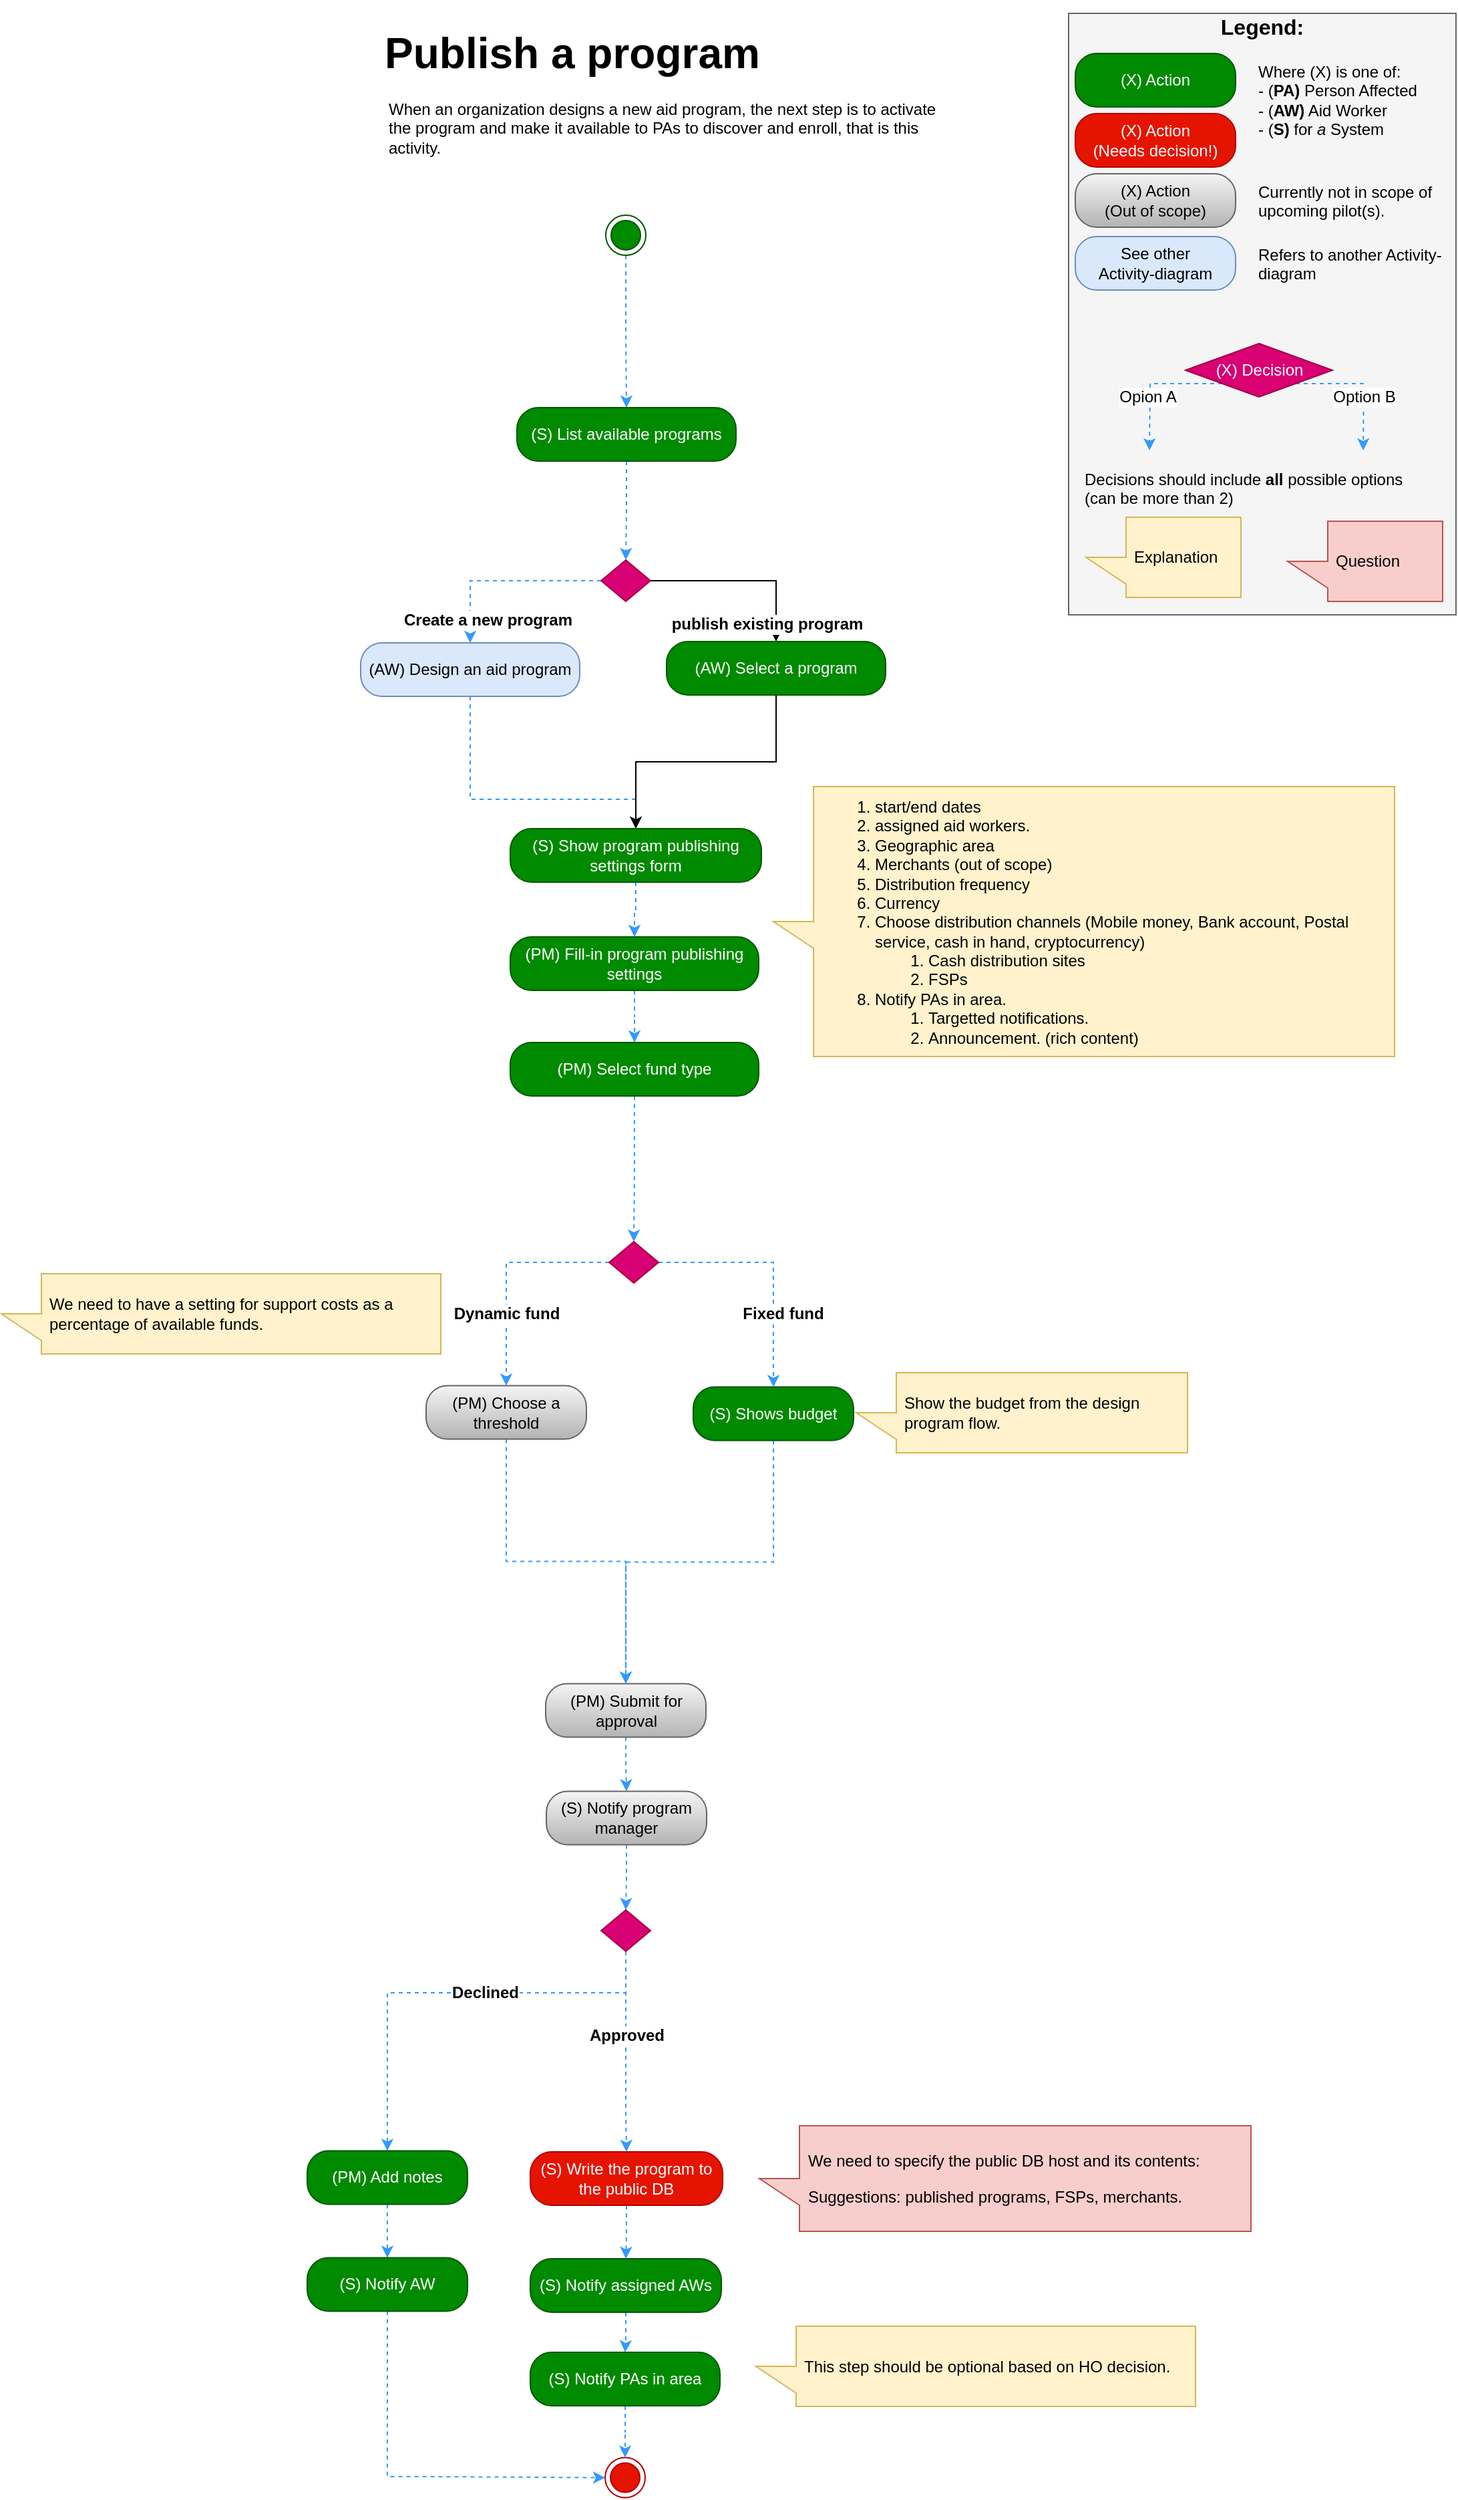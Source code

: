 <mxfile version="11.0.7" type="github"><diagram id="uyd7z65uwDIBuKVMTp-y" name="Page-1"><mxGraphModel dx="1331" dy="279" grid="0" gridSize="10" guides="1" tooltips="1" connect="1" arrows="1" fold="1" page="1" pageScale="1" pageWidth="827" pageHeight="1169" math="0" shadow="0"><root><mxCell id="0"/><mxCell id="1" parent="0"/><mxCell id="Uqft2787y8xsAJ90PHeu-41" style="edgeStyle=orthogonalEdgeStyle;rounded=0;orthogonalLoop=1;jettySize=auto;html=1;entryX=0.5;entryY=0;entryDx=0;entryDy=0;dashed=1;strokeColor=#3399FF;fontColor=#000000;" parent="1" source="oU4Lt3CGuPSWamgN9LYf-1" target="KecbVdrOQGVTAzfSpqfk-7" edge="1"><mxGeometry relative="1" as="geometry"><mxPoint x="199" y="321" as="targetPoint"/></mxGeometry></mxCell><mxCell id="oU4Lt3CGuPSWamgN9LYf-1" value="" style="ellipse;html=1;shape=endState;fillColor=#008a00;strokeColor=#005700;fontColor=#ffffff;" parent="1" vertex="1"><mxGeometry x="183.5" y="161" width="30" height="30" as="geometry"/></mxCell><mxCell id="KecbVdrOQGVTAzfSpqfk-5" style="edgeStyle=orthogonalEdgeStyle;rounded=0;orthogonalLoop=1;jettySize=auto;html=1;entryX=0.5;entryY=0;entryDx=0;entryDy=0;dashed=1;fontColor=#ffffff;strokeColor=#3399FF;exitX=0.5;exitY=1;exitDx=0;exitDy=0;" parent="1" source="KecbVdrOQGVTAzfSpqfk-7" target="KecbVdrOQGVTAzfSpqfk-3" edge="1"><mxGeometry relative="1" as="geometry"><mxPoint x="204" y="361" as="sourcePoint"/></mxGeometry></mxCell><mxCell id="r_gWgSIU1no9RMqBCy4V-21" value="" style="edgeStyle=orthogonalEdgeStyle;rounded=0;orthogonalLoop=1;jettySize=auto;html=1;dashed=1;fontColor=#ffffff;strokeColor=#3399FF;" parent="1" source="oU4Lt3CGuPSWamgN9LYf-9" target="oU4Lt3CGuPSWamgN9LYf-11" edge="1"><mxGeometry relative="1" as="geometry"/></mxCell><mxCell id="oU4Lt3CGuPSWamgN9LYf-9" value="(S) Show program publishing settings form" style="rounded=1;whiteSpace=wrap;html=1;arcSize=40;fillColor=#008a00;strokeColor=#005700;fontColor=#ffffff;" parent="1" vertex="1"><mxGeometry x="112" y="620" width="188" height="40" as="geometry"/></mxCell><mxCell id="Uqft2787y8xsAJ90PHeu-7" value="" style="edgeStyle=orthogonalEdgeStyle;rounded=0;orthogonalLoop=1;jettySize=auto;html=1;dashed=1;fontColor=#ffffff;strokeColor=#3399FF;" parent="1" source="oU4Lt3CGuPSWamgN9LYf-11" target="Uqft2787y8xsAJ90PHeu-6" edge="1"><mxGeometry relative="1" as="geometry"/></mxCell><mxCell id="oU4Lt3CGuPSWamgN9LYf-11" value="(PM) Fill-in program publishing settings" style="rounded=1;whiteSpace=wrap;html=1;arcSize=40;fillColor=#008a00;strokeColor=#005700;fontColor=#ffffff;" parent="1" vertex="1"><mxGeometry x="112" y="701" width="186" height="40" as="geometry"/></mxCell><mxCell id="Uqft2787y8xsAJ90PHeu-13" style="edgeStyle=orthogonalEdgeStyle;rounded=0;orthogonalLoop=1;jettySize=auto;html=1;entryX=0.5;entryY=0;entryDx=0;entryDy=0;dashed=1;fontColor=#ffffff;strokeColor=#3399FF;" parent="1" source="Uqft2787y8xsAJ90PHeu-6" target="Uqft2787y8xsAJ90PHeu-11" edge="1"><mxGeometry relative="1" as="geometry"/></mxCell><mxCell id="Uqft2787y8xsAJ90PHeu-6" value="(PM) Select fund type" style="rounded=1;whiteSpace=wrap;html=1;arcSize=40;fillColor=#008a00;strokeColor=#005700;fontColor=#ffffff;" parent="1" vertex="1"><mxGeometry x="112" y="780" width="186" height="40" as="geometry"/></mxCell><mxCell id="w7J7dcjzom3_pEP8LGcQ-10" value="" style="edgeStyle=orthogonalEdgeStyle;rounded=0;orthogonalLoop=1;jettySize=auto;html=1;dashed=1;strokeColor=#3399FF;fontColor=#ffffff;" parent="1" edge="1"><mxGeometry relative="1" as="geometry"><mxPoint x="247.667" y="1722" as="sourcePoint"/></mxGeometry></mxCell><mxCell id="w7J7dcjzom3_pEP8LGcQ-12" value="" style="edgeStyle=orthogonalEdgeStyle;rounded=0;orthogonalLoop=1;jettySize=auto;html=1;dashed=1;strokeColor=#3399FF;fontColor=#ffffff;" parent="1" edge="1"><mxGeometry relative="1" as="geometry"><mxPoint x="197.667" y="1842" as="sourcePoint"/></mxGeometry></mxCell><mxCell id="w7J7dcjzom3_pEP8LGcQ-14" value="" style="edgeStyle=orthogonalEdgeStyle;rounded=0;orthogonalLoop=1;jettySize=auto;html=1;dashed=1;strokeColor=#3399FF;fontColor=#ffffff;" parent="1" edge="1"><mxGeometry relative="1" as="geometry"><mxPoint x="247.667" y="1922" as="sourcePoint"/></mxGeometry></mxCell><mxCell id="w7J7dcjzom3_pEP8LGcQ-18" value="" style="edgeStyle=orthogonalEdgeStyle;rounded=0;orthogonalLoop=1;jettySize=auto;html=1;dashed=1;strokeColor=#3399FF;fontColor=#ffffff;" parent="1" edge="1"><mxGeometry relative="1" as="geometry"><mxPoint x="247.667" y="1992" as="sourcePoint"/></mxGeometry></mxCell><mxCell id="w7J7dcjzom3_pEP8LGcQ-20" value="" style="edgeStyle=orthogonalEdgeStyle;rounded=0;orthogonalLoop=1;jettySize=auto;html=1;dashed=1;strokeColor=#3399FF;fontColor=#ffffff;" parent="1" edge="1"><mxGeometry relative="1" as="geometry"><mxPoint x="198" y="2112" as="sourcePoint"/></mxGeometry></mxCell><mxCell id="Q3AtUHi8kb276JzZ1yQo-1" value="" style="rounded=0;whiteSpace=wrap;html=1;fontSize=16;align=left;fillColor=#f5f5f5;strokeColor=#666666;fontColor=#333333;" parent="1" vertex="1"><mxGeometry x="530" y="10" width="290" height="450" as="geometry"/></mxCell><mxCell id="Q3AtUHi8kb276JzZ1yQo-6" value="See other&lt;br&gt;Activity-diagram" style="rounded=1;whiteSpace=wrap;html=1;arcSize=40;fillColor=#dae8fc;strokeColor=#6c8ebf;" parent="1" vertex="1"><mxGeometry x="535" y="177" width="120" height="40" as="geometry"/></mxCell><mxCell id="Q3AtUHi8kb276JzZ1yQo-8" value="(X) Action&lt;br&gt;" style="rounded=1;whiteSpace=wrap;html=1;arcSize=40;fillColor=#008a00;strokeColor=#005700;fontColor=#ffffff;" parent="1" vertex="1"><mxGeometry x="535" y="40" width="120" height="40" as="geometry"/></mxCell><mxCell id="Q3AtUHi8kb276JzZ1yQo-9" value="" style="edgeStyle=orthogonalEdgeStyle;rounded=0;orthogonalLoop=1;jettySize=auto;html=1;dashed=1;strokeColor=#3399FF;exitX=0;exitY=1;exitDx=0;exitDy=0;" parent="1" source="Q3AtUHi8kb276JzZ1yQo-13" edge="1"><mxGeometry relative="1" as="geometry"><mxPoint x="590.5" y="337" as="targetPoint"/></mxGeometry></mxCell><mxCell id="Q3AtUHi8kb276JzZ1yQo-10" value="Opion A" style="text;html=1;resizable=0;points=[];align=center;verticalAlign=middle;labelBackgroundColor=#ffffff;" parent="Q3AtUHi8kb276JzZ1yQo-9" vertex="1" connectable="0"><mxGeometry x="-0.263" y="1" relative="1" as="geometry"><mxPoint x="-18" y="9" as="offset"/></mxGeometry></mxCell><mxCell id="Q3AtUHi8kb276JzZ1yQo-11" style="edgeStyle=orthogonalEdgeStyle;rounded=0;orthogonalLoop=1;jettySize=auto;html=1;exitX=1;exitY=1;exitDx=0;exitDy=0;dashed=1;strokeColor=#3399FF;" parent="1" source="Q3AtUHi8kb276JzZ1yQo-13" edge="1"><mxGeometry relative="1" as="geometry"><mxPoint x="750.5" y="337" as="targetPoint"/></mxGeometry></mxCell><mxCell id="Q3AtUHi8kb276JzZ1yQo-12" value="Option B" style="text;html=1;resizable=0;points=[];align=center;verticalAlign=middle;labelBackgroundColor=#ffffff;" parent="Q3AtUHi8kb276JzZ1yQo-11" vertex="1" connectable="0"><mxGeometry x="0.2" y="-1" relative="1" as="geometry"><mxPoint x="1" as="offset"/></mxGeometry></mxCell><mxCell id="Q3AtUHi8kb276JzZ1yQo-13" value="&lt;span&gt;(X) Decision&lt;br&gt;&lt;/span&gt;" style="rhombus;whiteSpace=wrap;html=1;fillColor=#d80073;strokeColor=#A50040;fontColor=#ffffff;" parent="1" vertex="1"><mxGeometry x="617.5" y="257" width="110" height="40" as="geometry"/></mxCell><mxCell id="Q3AtUHi8kb276JzZ1yQo-29" value="(X) Action&lt;br&gt;(Needs decision!)&lt;br&gt;" style="rounded=1;whiteSpace=wrap;html=1;arcSize=40;fillColor=#e51400;strokeColor=#B20000;fontColor=#ffffff;" parent="1" vertex="1"><mxGeometry x="535" y="85" width="120" height="40" as="geometry"/></mxCell><mxCell id="Q3AtUHi8kb276JzZ1yQo-30" value="&lt;div style=&quot;text-align: left ; font-size: 32px&quot;&gt;Publish a program&lt;/div&gt;" style="text;html=1;strokeColor=none;fillColor=none;align=left;verticalAlign=middle;whiteSpace=wrap;rounded=0;fontStyle=1;fontSize=32;spacingLeft=16;" parent="1" vertex="1"><mxGeometry width="518" height="80" as="geometry"/></mxCell><mxCell id="Q3AtUHi8kb276JzZ1yQo-31" value="&lt;font style=&quot;font-size: 16px;&quot;&gt;Legend:&lt;/font&gt;" style="text;html=1;strokeColor=none;fillColor=none;align=center;verticalAlign=middle;whiteSpace=wrap;rounded=0;fontSize=16;fontStyle=1" parent="1" vertex="1"><mxGeometry x="655" y="10" width="40" height="20" as="geometry"/></mxCell><mxCell id="Q3AtUHi8kb276JzZ1yQo-32" value="Where (X) is one of:&lt;br&gt;- (&lt;b&gt;PA)&lt;/b&gt; Person Affected&lt;br&gt;- (&lt;b&gt;AW)&lt;/b&gt; Aid Worker&lt;br&gt;- (&lt;b&gt;S)&lt;/b&gt; for &lt;i&gt;a&lt;/i&gt; System&lt;br&gt;" style="text;html=1;strokeColor=none;fillColor=none;align=left;verticalAlign=top;whiteSpace=wrap;rounded=0;fontSize=12;" parent="1" vertex="1"><mxGeometry x="670" y="40" width="140" height="70" as="geometry"/></mxCell><mxCell id="Q3AtUHi8kb276JzZ1yQo-33" value="Refers to another Activity-diagram&lt;br&gt;" style="text;html=1;strokeColor=none;fillColor=none;align=left;verticalAlign=top;whiteSpace=wrap;rounded=0;fontSize=12;" parent="1" vertex="1"><mxGeometry x="670" y="177" width="140" height="38" as="geometry"/></mxCell><mxCell id="Q3AtUHi8kb276JzZ1yQo-34" value="Decisions should include &lt;b&gt;all&lt;/b&gt; possible options (can be more than 2)&lt;br&gt;" style="text;html=1;strokeColor=none;fillColor=none;align=left;verticalAlign=top;whiteSpace=wrap;rounded=0;fontSize=12;" parent="1" vertex="1"><mxGeometry x="540" y="345" width="250" height="38" as="geometry"/></mxCell><mxCell id="Q3AtUHi8kb276JzZ1yQo-35" value="&lt;p&gt;Explanation&lt;/p&gt;" style="shape=callout;whiteSpace=wrap;html=1;perimeter=calloutPerimeter;fillColor=#fff2cc;fontSize=12;align=left;strokeColor=#d6b656;spacingLeft=4;direction=south;" parent="1" vertex="1"><mxGeometry x="543" y="387" width="116" height="60" as="geometry"/></mxCell><mxCell id="Q3AtUHi8kb276JzZ1yQo-36" value="(X) Action&lt;br&gt;(Out of scope)&lt;br&gt;" style="rounded=1;whiteSpace=wrap;html=1;arcSize=40;fillColor=#f5f5f5;strokeColor=#666666;gradientColor=#b3b3b3;" parent="1" vertex="1"><mxGeometry x="535" y="130" width="120" height="40" as="geometry"/></mxCell><mxCell id="Q3AtUHi8kb276JzZ1yQo-37" value="Currently not in scope of upcoming pilot(s).&lt;br&gt;" style="text;html=1;strokeColor=none;fillColor=none;align=left;verticalAlign=top;whiteSpace=wrap;rounded=0;fontSize=12;" parent="1" vertex="1"><mxGeometry x="670" y="130" width="140" height="70" as="geometry"/></mxCell><mxCell id="KecbVdrOQGVTAzfSpqfk-2" value="&lt;p&gt;When an organization designs a new aid program, the next step is to activate the program and make it available to PAs to discover and enroll, that is this activity.&lt;/p&gt;" style="text;html=1;strokeColor=none;fillColor=none;spacing=8;spacingTop=-20;whiteSpace=wrap;overflow=hidden;rounded=0;align=left;" parent="1" vertex="1"><mxGeometry x="13" y="70" width="432" height="57" as="geometry"/></mxCell><mxCell id="KecbVdrOQGVTAzfSpqfk-9" style="edgeStyle=orthogonalEdgeStyle;rounded=0;orthogonalLoop=1;jettySize=auto;html=1;exitX=0;exitY=0.5;exitDx=0;exitDy=0;entryX=0.5;entryY=0;entryDx=0;entryDy=0;dashed=1;strokeColor=#3399FF;fontColor=#ffffff;" parent="1" source="KecbVdrOQGVTAzfSpqfk-3" target="KecbVdrOQGVTAzfSpqfk-8" edge="1"><mxGeometry relative="1" as="geometry"/></mxCell><mxCell id="KecbVdrOQGVTAzfSpqfk-10" value="Create a new program" style="text;html=1;resizable=0;points=[];align=center;verticalAlign=middle;labelBackgroundColor=#ffffff;fontColor=#000000;fontStyle=1" parent="KecbVdrOQGVTAzfSpqfk-9" vertex="1" connectable="0"><mxGeometry x="0.181" y="1" relative="1" as="geometry"><mxPoint y="28" as="offset"/></mxGeometry></mxCell><mxCell id="MBBYFk3vMPxpGUAFzf1M-6" style="edgeStyle=orthogonalEdgeStyle;rounded=0;orthogonalLoop=1;jettySize=auto;html=1;exitX=1;exitY=0.5;exitDx=0;exitDy=0;entryX=0.5;entryY=0;entryDx=0;entryDy=0;" parent="1" source="KecbVdrOQGVTAzfSpqfk-3" target="MBBYFk3vMPxpGUAFzf1M-3" edge="1"><mxGeometry relative="1" as="geometry"/></mxCell><mxCell id="MBBYFk3vMPxpGUAFzf1M-7" value="&lt;b&gt;publish existing program&lt;/b&gt;" style="text;html=1;resizable=0;points=[];align=center;verticalAlign=middle;labelBackgroundColor=#ffffff;" parent="MBBYFk3vMPxpGUAFzf1M-6" vertex="1" connectable="0"><mxGeometry x="-0.055" y="-36" relative="1" as="geometry"><mxPoint x="20.5" y="-4" as="offset"/></mxGeometry></mxCell><mxCell id="KecbVdrOQGVTAzfSpqfk-3" value="&lt;span&gt;&lt;br&gt;&lt;/span&gt;" style="rhombus;whiteSpace=wrap;html=1;fillColor=#d80073;strokeColor=#A50040;fontColor=#ffffff;" parent="1" vertex="1"><mxGeometry x="180" y="419" width="37" height="31" as="geometry"/></mxCell><mxCell id="KecbVdrOQGVTAzfSpqfk-7" value="(S) List available programs" style="rounded=1;whiteSpace=wrap;html=1;arcSize=40;fillColor=#008a00;strokeColor=#005700;fontColor=#ffffff;" parent="1" vertex="1"><mxGeometry x="117" y="305" width="164" height="40" as="geometry"/></mxCell><mxCell id="KecbVdrOQGVTAzfSpqfk-12" style="edgeStyle=orthogonalEdgeStyle;rounded=0;orthogonalLoop=1;jettySize=auto;html=1;entryX=0.5;entryY=0;entryDx=0;entryDy=0;dashed=1;strokeColor=#3399FF;fontColor=#000000;" parent="1" source="KecbVdrOQGVTAzfSpqfk-8" target="oU4Lt3CGuPSWamgN9LYf-9" edge="1"><mxGeometry relative="1" as="geometry"><Array as="points"><mxPoint x="82" y="598"/><mxPoint x="206" y="598"/></Array></mxGeometry></mxCell><mxCell id="KecbVdrOQGVTAzfSpqfk-8" value="(AW) Design an aid program" style="rounded=1;whiteSpace=wrap;html=1;arcSize=40;fillColor=#dae8fc;strokeColor=#6c8ebf;fontColor=#000000;" parent="1" vertex="1"><mxGeometry y="481" width="164" height="40" as="geometry"/></mxCell><mxCell id="KecbVdrOQGVTAzfSpqfk-23" style="edgeStyle=orthogonalEdgeStyle;rounded=0;orthogonalLoop=1;jettySize=auto;html=1;entryX=0.5;entryY=0;entryDx=0;entryDy=0;dashed=1;strokeColor=#3399FF;fontColor=#000000;" parent="1" source="KecbVdrOQGVTAzfSpqfk-21" target="Uqft2787y8xsAJ90PHeu-22" edge="1"><mxGeometry relative="1" as="geometry"/></mxCell><mxCell id="KecbVdrOQGVTAzfSpqfk-21" value="(PM) Submit for approval" style="rounded=1;whiteSpace=wrap;html=1;arcSize=40;fillColor=#f5f5f5;strokeColor=#666666;fontColor=#000000;gradientColor=#b3b3b3;" parent="1" vertex="1"><mxGeometry x="138.5" y="1259.765" width="120" height="40" as="geometry"/></mxCell><mxCell id="KecbVdrOQGVTAzfSpqfk-16" value="" style="edgeStyle=orthogonalEdgeStyle;rounded=0;orthogonalLoop=1;jettySize=auto;html=1;dashed=1;strokeColor=#3399FF;fontColor=#ffffff;entryX=0.5;entryY=0;entryDx=0;entryDy=0;" parent="1" source="KecbVdrOQGVTAzfSpqfk-17" target="KecbVdrOQGVTAzfSpqfk-19" edge="1"><mxGeometry relative="1" as="geometry"/></mxCell><mxCell id="KecbVdrOQGVTAzfSpqfk-17" value="(S) Write the program to the public DB&lt;br&gt;" style="rounded=1;whiteSpace=wrap;html=1;arcSize=40;fillColor=#e51400;strokeColor=#B20000;fontColor=#ffffff;" parent="1" vertex="1"><mxGeometry x="127" y="1610" width="144" height="40" as="geometry"/></mxCell><mxCell id="KecbVdrOQGVTAzfSpqfk-18" value="" style="ellipse;html=1;shape=endState;fillColor=#e51400;strokeColor=#B20000;fontColor=#ffffff;" parent="1" vertex="1"><mxGeometry x="183" y="1838.765" width="30" height="30" as="geometry"/></mxCell><mxCell id="KecbVdrOQGVTAzfSpqfk-20" style="edgeStyle=orthogonalEdgeStyle;rounded=0;orthogonalLoop=1;jettySize=auto;html=1;entryX=0.5;entryY=0;entryDx=0;entryDy=0;dashed=1;strokeColor=#3399FF;fontColor=#000000;" parent="1" source="KecbVdrOQGVTAzfSpqfk-19" target="Uqft2787y8xsAJ90PHeu-36" edge="1"><mxGeometry relative="1" as="geometry"/></mxCell><mxCell id="KecbVdrOQGVTAzfSpqfk-19" value="(S) Notify assigned AWs&lt;br&gt;" style="rounded=1;whiteSpace=wrap;html=1;arcSize=40;fillColor=#008a00;strokeColor=#005700;fontColor=#ffffff;" parent="1" vertex="1"><mxGeometry x="127" y="1690" width="143" height="40" as="geometry"/></mxCell><mxCell id="s_ggcZIDcuWtO7RO-5xB-1" value="&lt;p&gt;Question&lt;/p&gt;" style="shape=callout;whiteSpace=wrap;html=1;perimeter=calloutPerimeter;fillColor=#f8cecc;fontSize=12;align=left;strokeColor=#b85450;spacingLeft=4;direction=south;" parent="1" vertex="1"><mxGeometry x="694" y="390" width="116" height="60" as="geometry"/></mxCell><mxCell id="Uqft2787y8xsAJ90PHeu-3" value="&lt;p&gt;&lt;/p&gt;&lt;ol&gt;&lt;li&gt;start/end dates&lt;/li&gt;&lt;li&gt;assigned aid workers.&lt;/li&gt;&lt;li&gt;Geographic area&lt;/li&gt;&lt;li&gt;Merchants (out of scope)&lt;/li&gt;&lt;li&gt;Distribution frequency&lt;/li&gt;&lt;li&gt;Currency&lt;br&gt;&lt;/li&gt;&lt;li&gt;Choose distribution channels (Mobile money, Bank account, Postal service, cash in hand, cryptocurrency)&lt;/li&gt;&lt;ol&gt;&lt;li&gt;Cash distribution sites&lt;/li&gt;&lt;li&gt;FSPs&lt;/li&gt;&lt;/ol&gt;&lt;li&gt;Notify PAs in area.&lt;/li&gt;&lt;ol&gt;&lt;li&gt;Targetted notifications.&lt;/li&gt;&lt;li&gt;Announcement. (rich content)&amp;nbsp;&lt;/li&gt;&lt;/ol&gt;&lt;/ol&gt;&lt;p&gt;&lt;/p&gt;" style="shape=callout;whiteSpace=wrap;html=1;perimeter=calloutPerimeter;fillColor=#fff2cc;fontSize=12;align=left;strokeColor=#d6b656;spacingLeft=4;direction=south;" parent="1" vertex="1"><mxGeometry x="309" y="588.5" width="465" height="202" as="geometry"/></mxCell><mxCell id="Uqft2787y8xsAJ90PHeu-4" value="&lt;p&gt;We need to specify the public DB host and its contents:&lt;/p&gt;&lt;p&gt;Suggestions: published programs, FSPs, merchants.&lt;/p&gt;" style="shape=callout;whiteSpace=wrap;html=1;perimeter=calloutPerimeter;fillColor=#f8cecc;fontSize=12;align=left;strokeColor=#b85450;spacingLeft=4;direction=south;" parent="1" vertex="1"><mxGeometry x="298.5" y="1590.5" width="368" height="79" as="geometry"/></mxCell><mxCell id="Uqft2787y8xsAJ90PHeu-15" style="edgeStyle=orthogonalEdgeStyle;rounded=0;orthogonalLoop=1;jettySize=auto;html=1;entryX=0.5;entryY=0;entryDx=0;entryDy=0;dashed=1;fontColor=#ffffff;strokeColor=#3399FF;" parent="1" source="Uqft2787y8xsAJ90PHeu-11" target="Uqft2787y8xsAJ90PHeu-14" edge="1"><mxGeometry relative="1" as="geometry"/></mxCell><mxCell id="Uqft2787y8xsAJ90PHeu-16" value="Fixed fund" style="text;html=1;resizable=0;points=[];align=center;verticalAlign=middle;labelBackgroundColor=#ffffff;fontStyle=1" parent="Uqft2787y8xsAJ90PHeu-15" vertex="1" connectable="0"><mxGeometry x="-0.059" y="-29" relative="1" as="geometry"><mxPoint x="8" y="9" as="offset"/></mxGeometry></mxCell><mxCell id="Uqft2787y8xsAJ90PHeu-18" style="edgeStyle=orthogonalEdgeStyle;rounded=0;orthogonalLoop=1;jettySize=auto;html=1;entryX=0.5;entryY=0;entryDx=0;entryDy=0;dashed=1;fontColor=#ffffff;strokeColor=#3399FF;" parent="1" source="Uqft2787y8xsAJ90PHeu-11" target="Uqft2787y8xsAJ90PHeu-17" edge="1"><mxGeometry relative="1" as="geometry"/></mxCell><mxCell id="Uqft2787y8xsAJ90PHeu-19" value="Dynamic fund" style="text;html=1;resizable=0;points=[];align=center;verticalAlign=middle;labelBackgroundColor=#ffffff;fontStyle=1" parent="Uqft2787y8xsAJ90PHeu-18" vertex="1" connectable="0"><mxGeometry x="-0.116" y="35" relative="1" as="geometry"><mxPoint x="-2.5" y="3" as="offset"/></mxGeometry></mxCell><mxCell id="Uqft2787y8xsAJ90PHeu-11" value="&lt;span&gt;&lt;br&gt;&lt;/span&gt;" style="rhombus;whiteSpace=wrap;html=1;fillColor=#d80073;strokeColor=#A50040;fontColor=#ffffff;" parent="1" vertex="1"><mxGeometry x="186" y="929" width="37" height="31" as="geometry"/></mxCell><mxCell id="Uqft2787y8xsAJ90PHeu-38" style="edgeStyle=orthogonalEdgeStyle;rounded=0;orthogonalLoop=1;jettySize=auto;html=1;entryX=0.5;entryY=0;entryDx=0;entryDy=0;dashed=1;strokeColor=#3399FF;fontColor=#000000;" parent="1" source="Uqft2787y8xsAJ90PHeu-14" target="KecbVdrOQGVTAzfSpqfk-21" edge="1"><mxGeometry relative="1" as="geometry"/></mxCell><mxCell id="Uqft2787y8xsAJ90PHeu-14" value="(S) Shows budget" style="rounded=1;whiteSpace=wrap;html=1;arcSize=40;fillColor=#008a00;strokeColor=#005700;fontColor=#ffffff;" parent="1" vertex="1"><mxGeometry x="249" y="1037.765" width="120" height="40" as="geometry"/></mxCell><mxCell id="Uqft2787y8xsAJ90PHeu-39" style="edgeStyle=orthogonalEdgeStyle;rounded=0;orthogonalLoop=1;jettySize=auto;html=1;entryX=0.5;entryY=0;entryDx=0;entryDy=0;dashed=1;strokeColor=#3399FF;fontColor=#000000;" parent="1" source="Uqft2787y8xsAJ90PHeu-17" target="KecbVdrOQGVTAzfSpqfk-21" edge="1"><mxGeometry relative="1" as="geometry"/></mxCell><mxCell id="Uqft2787y8xsAJ90PHeu-17" value="(PM) Choose a threshold" style="rounded=1;whiteSpace=wrap;html=1;arcSize=40;fillColor=#f5f5f5;strokeColor=#666666;fontColor=#000000;gradientColor=#b3b3b3;" parent="1" vertex="1"><mxGeometry x="49" y="1036.765" width="120" height="40" as="geometry"/></mxCell><mxCell id="Uqft2787y8xsAJ90PHeu-24" style="edgeStyle=orthogonalEdgeStyle;rounded=0;orthogonalLoop=1;jettySize=auto;html=1;entryX=0.5;entryY=0;entryDx=0;entryDy=0;dashed=1;strokeColor=#3399FF;fontColor=#ffffff;" parent="1" source="Uqft2787y8xsAJ90PHeu-22" target="Uqft2787y8xsAJ90PHeu-23" edge="1"><mxGeometry relative="1" as="geometry"/></mxCell><mxCell id="Uqft2787y8xsAJ90PHeu-22" value="(S) Notify program manager&lt;br&gt;" style="rounded=1;whiteSpace=wrap;html=1;arcSize=40;fillColor=#f5f5f5;strokeColor=#666666;fontColor=#000000;gradientColor=#b3b3b3;" parent="1" vertex="1"><mxGeometry x="139" y="1340.265" width="120" height="40" as="geometry"/></mxCell><mxCell id="Uqft2787y8xsAJ90PHeu-27" style="edgeStyle=orthogonalEdgeStyle;rounded=0;orthogonalLoop=1;jettySize=auto;html=1;exitX=0.5;exitY=1;exitDx=0;exitDy=0;dashed=1;strokeColor=#3399FF;fontColor=#ffffff;entryX=0.5;entryY=0;entryDx=0;entryDy=0;" parent="1" source="Uqft2787y8xsAJ90PHeu-23" target="KecbVdrOQGVTAzfSpqfk-17" edge="1"><mxGeometry relative="1" as="geometry"><mxPoint x="227" y="1583" as="targetPoint"/><Array as="points"><mxPoint x="199" y="1583"/><mxPoint x="199" y="1583"/></Array></mxGeometry></mxCell><mxCell id="Uqft2787y8xsAJ90PHeu-29" value="Approved" style="text;html=1;resizable=0;points=[];align=center;verticalAlign=middle;labelBackgroundColor=#ffffff;fontColor=#000000;fontStyle=1" parent="Uqft2787y8xsAJ90PHeu-27" vertex="1" connectable="0"><mxGeometry x="0.72" y="-3" relative="1" as="geometry"><mxPoint x="2.5" y="-66.5" as="offset"/></mxGeometry></mxCell><mxCell id="Uqft2787y8xsAJ90PHeu-28" style="edgeStyle=orthogonalEdgeStyle;rounded=0;orthogonalLoop=1;jettySize=auto;html=1;entryX=0.5;entryY=0;entryDx=0;entryDy=0;dashed=1;strokeColor=#3399FF;fontColor=#ffffff;" parent="1" source="Uqft2787y8xsAJ90PHeu-23" target="Uqft2787y8xsAJ90PHeu-26" edge="1"><mxGeometry relative="1" as="geometry"><Array as="points"><mxPoint x="199" y="1491"/><mxPoint x="20" y="1491"/></Array></mxGeometry></mxCell><mxCell id="Uqft2787y8xsAJ90PHeu-30" value="Declined" style="text;html=1;resizable=0;points=[];align=center;verticalAlign=middle;labelBackgroundColor=#ffffff;fontColor=#000000;fontStyle=1;direction=south;" parent="Uqft2787y8xsAJ90PHeu-28" vertex="1" connectable="0"><mxGeometry x="0.779" y="3" relative="1" as="geometry"><mxPoint x="69.5" y="-82.5" as="offset"/></mxGeometry></mxCell><mxCell id="Uqft2787y8xsAJ90PHeu-23" value="&lt;span&gt;&lt;br&gt;&lt;/span&gt;" style="rhombus;whiteSpace=wrap;html=1;fillColor=#d80073;strokeColor=#A50040;fontColor=#ffffff;" parent="1" vertex="1"><mxGeometry x="180" y="1429" width="37" height="31" as="geometry"/></mxCell><mxCell id="Uqft2787y8xsAJ90PHeu-33" value="" style="edgeStyle=orthogonalEdgeStyle;rounded=0;orthogonalLoop=1;jettySize=auto;html=1;dashed=1;strokeColor=#3399FF;fontColor=#000000;" parent="1" source="Uqft2787y8xsAJ90PHeu-26" target="Uqft2787y8xsAJ90PHeu-32" edge="1"><mxGeometry relative="1" as="geometry"/></mxCell><mxCell id="Uqft2787y8xsAJ90PHeu-26" value="(PM) Add notes&lt;br&gt;" style="rounded=1;whiteSpace=wrap;html=1;arcSize=40;fillColor=#008a00;strokeColor=#005700;fontColor=#ffffff;" parent="1" vertex="1"><mxGeometry x="-40" y="1609.265" width="120" height="40" as="geometry"/></mxCell><mxCell id="Uqft2787y8xsAJ90PHeu-40" style="edgeStyle=orthogonalEdgeStyle;rounded=0;orthogonalLoop=1;jettySize=auto;html=1;entryX=0;entryY=0.5;entryDx=0;entryDy=0;dashed=1;strokeColor=#3399FF;fontColor=#000000;exitX=0.5;exitY=1;exitDx=0;exitDy=0;" parent="1" source="Uqft2787y8xsAJ90PHeu-32" target="KecbVdrOQGVTAzfSpqfk-18" edge="1"><mxGeometry relative="1" as="geometry"><Array as="points"><mxPoint x="20" y="1853"/><mxPoint x="50" y="1853"/><mxPoint x="50" y="1854"/></Array></mxGeometry></mxCell><mxCell id="Uqft2787y8xsAJ90PHeu-32" value="(S) Notify AW&lt;br&gt;" style="rounded=1;whiteSpace=wrap;html=1;arcSize=40;fillColor=#008a00;strokeColor=#005700;fontColor=#ffffff;" parent="1" vertex="1"><mxGeometry x="-40" y="1689.265" width="120" height="40" as="geometry"/></mxCell><mxCell id="Uqft2787y8xsAJ90PHeu-37" style="edgeStyle=orthogonalEdgeStyle;rounded=0;orthogonalLoop=1;jettySize=auto;html=1;entryX=0.5;entryY=0;entryDx=0;entryDy=0;dashed=1;strokeColor=#3399FF;fontColor=#000000;" parent="1" source="Uqft2787y8xsAJ90PHeu-36" target="KecbVdrOQGVTAzfSpqfk-18" edge="1"><mxGeometry relative="1" as="geometry"/></mxCell><mxCell id="Uqft2787y8xsAJ90PHeu-36" value="(S) Notify PAs in area&lt;br&gt;" style="rounded=1;whiteSpace=wrap;html=1;arcSize=40;fillColor=#008a00;strokeColor=#005700;fontColor=#ffffff;" parent="1" vertex="1"><mxGeometry x="127" y="1760" width="142" height="40" as="geometry"/></mxCell><mxCell id="9dWxma2czT-yN_UkXflF-1" value="&lt;p&gt;We need to have a setting for support costs as a percentage of available funds.&lt;/p&gt;" style="shape=callout;whiteSpace=wrap;html=1;perimeter=calloutPerimeter;fillColor=#fff2cc;fontSize=12;align=left;strokeColor=#d6b656;spacingLeft=4;direction=south;" parent="1" vertex="1"><mxGeometry x="-269" y="953" width="329" height="60" as="geometry"/></mxCell><mxCell id="9dWxma2czT-yN_UkXflF-2" value="&lt;p&gt;This step should be optional based on HO decision.&lt;/p&gt;" style="shape=callout;whiteSpace=wrap;html=1;perimeter=calloutPerimeter;fillColor=#fff2cc;fontSize=12;align=left;strokeColor=#d6b656;spacingLeft=4;direction=south;" parent="1" vertex="1"><mxGeometry x="296" y="1740.5" width="329" height="60" as="geometry"/></mxCell><mxCell id="MBBYFk3vMPxpGUAFzf1M-8" style="edgeStyle=orthogonalEdgeStyle;rounded=0;orthogonalLoop=1;jettySize=auto;html=1;entryX=0.5;entryY=0;entryDx=0;entryDy=0;" parent="1" source="MBBYFk3vMPxpGUAFzf1M-3" target="oU4Lt3CGuPSWamgN9LYf-9" edge="1"><mxGeometry relative="1" as="geometry"/></mxCell><mxCell id="MBBYFk3vMPxpGUAFzf1M-3" value="(AW) Select a program" style="rounded=1;whiteSpace=wrap;html=1;arcSize=40;fillColor=#008a00;strokeColor=#005700;fontColor=#ffffff;" parent="1" vertex="1"><mxGeometry x="229" y="480" width="164" height="40" as="geometry"/></mxCell><mxCell id="MBBYFk3vMPxpGUAFzf1M-9" value="&lt;p&gt;Show the budget from the design program flow.&lt;/p&gt;" style="shape=callout;whiteSpace=wrap;html=1;perimeter=calloutPerimeter;fillColor=#fff2cc;fontSize=12;align=left;strokeColor=#d6b656;spacingLeft=4;direction=south;" parent="1" vertex="1"><mxGeometry x="371" y="1027" width="248" height="60" as="geometry"/></mxCell></root></mxGraphModel></diagram></mxfile>